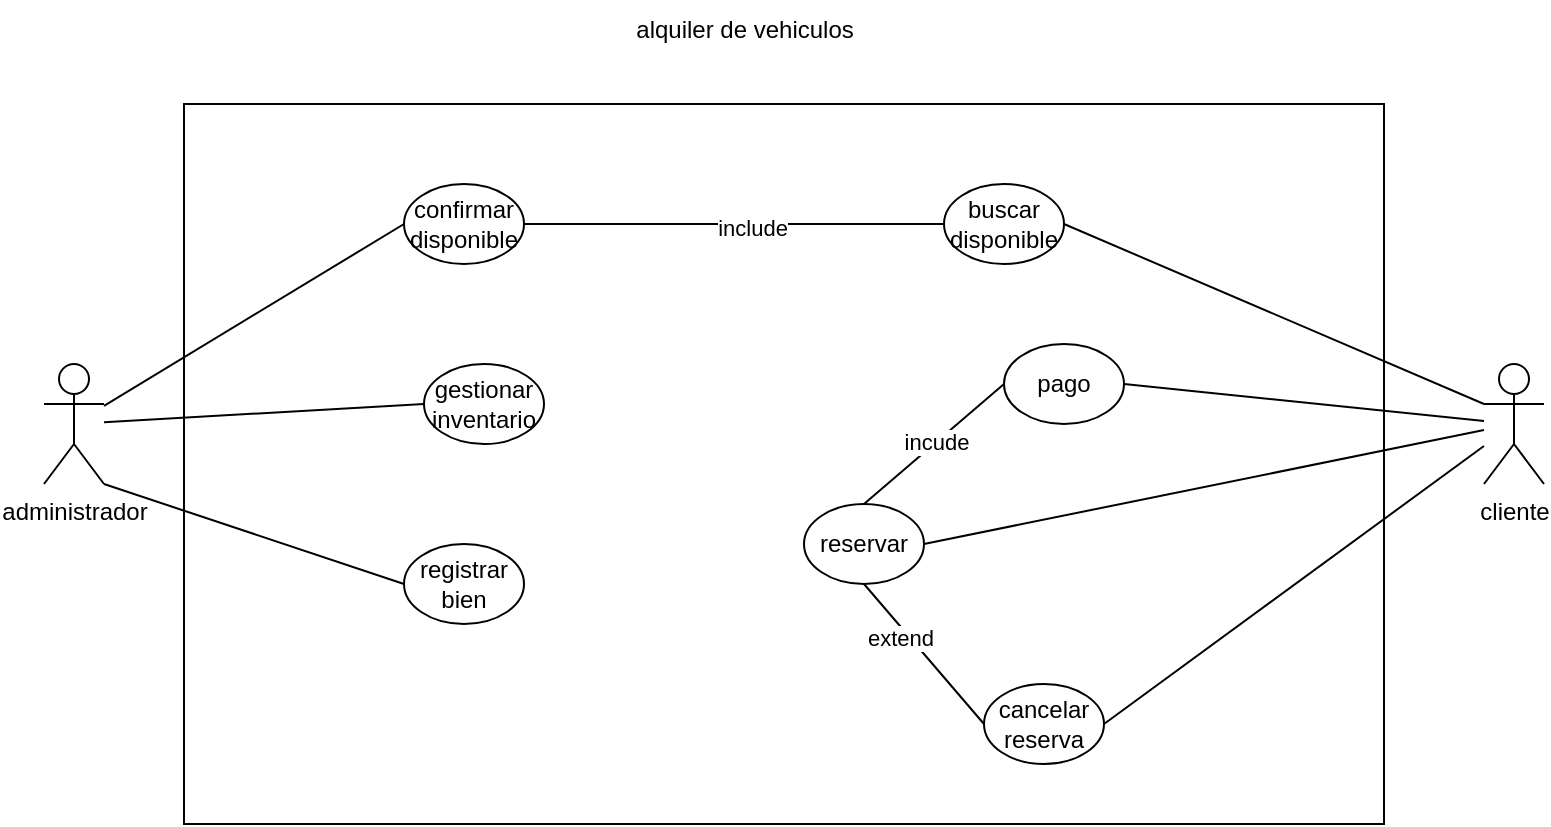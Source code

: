 <mxfile version="28.1.1">
  <diagram id="XFY0xIjKu-s1DuR68IlO" name="Página-1">
    <mxGraphModel dx="1026" dy="486" grid="1" gridSize="10" guides="1" tooltips="1" connect="1" arrows="1" fold="1" page="1" pageScale="1" pageWidth="827" pageHeight="1169" math="0" shadow="0">
      <root>
        <mxCell id="0" />
        <mxCell id="1" parent="0" />
        <mxCell id="DXSWYswNEpqpPx2HcGsN-1" value="" style="rounded=0;whiteSpace=wrap;html=1;" vertex="1" parent="1">
          <mxGeometry x="120" y="80" width="600" height="360" as="geometry" />
        </mxCell>
        <mxCell id="DXSWYswNEpqpPx2HcGsN-2" value="administrador" style="shape=umlActor;verticalLabelPosition=bottom;verticalAlign=top;html=1;outlineConnect=0;" vertex="1" parent="1">
          <mxGeometry x="50" y="210" width="30" height="60" as="geometry" />
        </mxCell>
        <mxCell id="DXSWYswNEpqpPx2HcGsN-3" value="cliente" style="shape=umlActor;verticalLabelPosition=bottom;verticalAlign=top;html=1;outlineConnect=0;" vertex="1" parent="1">
          <mxGeometry x="770" y="210" width="30" height="60" as="geometry" />
        </mxCell>
        <mxCell id="DXSWYswNEpqpPx2HcGsN-4" value="alquiler de vehiculos" style="text;html=1;align=center;verticalAlign=middle;resizable=0;points=[];autosize=1;strokeColor=none;fillColor=none;" vertex="1" parent="1">
          <mxGeometry x="335" y="28" width="130" height="30" as="geometry" />
        </mxCell>
        <mxCell id="DXSWYswNEpqpPx2HcGsN-5" value="buscar disponible" style="ellipse;whiteSpace=wrap;html=1;" vertex="1" parent="1">
          <mxGeometry x="500" y="120" width="60" height="40" as="geometry" />
        </mxCell>
        <mxCell id="DXSWYswNEpqpPx2HcGsN-8" value="reservar&lt;span style=&quot;color: rgba(0, 0, 0, 0); font-family: monospace; font-size: 0px; text-align: start; text-wrap-mode: nowrap;&quot;&gt;%3CmxGraphModel%3E%3Croot%3E%3CmxCell%20id%3D%220%22%2F%3E%3CmxCell%20id%3D%221%22%20parent%3D%220%22%2F%3E%3CmxCell%20id%3D%222%22%20value%3D%22buscar%20disponible%22%20style%3D%22ellipse%3BwhiteSpace%3Dwrap%3Bhtml%3D1%3B%22%20vertex%3D%221%22%20parent%3D%221%22%3E%3CmxGeometry%20x%3D%22530%22%20y%3D%22120%22%20width%3D%2260%22%20height%3D%2240%22%20as%3D%22geometry%22%2F%3E%3C%2FmxCell%3E%3C%2Froot%3E%3C%2FmxGraphModel%3E&lt;/span&gt;" style="ellipse;whiteSpace=wrap;html=1;" vertex="1" parent="1">
          <mxGeometry x="430" y="280" width="60" height="40" as="geometry" />
        </mxCell>
        <mxCell id="DXSWYswNEpqpPx2HcGsN-9" value="pago" style="ellipse;whiteSpace=wrap;html=1;" vertex="1" parent="1">
          <mxGeometry x="530" y="200" width="60" height="40" as="geometry" />
        </mxCell>
        <mxCell id="DXSWYswNEpqpPx2HcGsN-10" value="cancelar reserva" style="ellipse;whiteSpace=wrap;html=1;" vertex="1" parent="1">
          <mxGeometry x="520" y="370" width="60" height="40" as="geometry" />
        </mxCell>
        <mxCell id="DXSWYswNEpqpPx2HcGsN-11" value="confirmar disponible" style="ellipse;whiteSpace=wrap;html=1;" vertex="1" parent="1">
          <mxGeometry x="230" y="120" width="60" height="40" as="geometry" />
        </mxCell>
        <mxCell id="DXSWYswNEpqpPx2HcGsN-12" value="gestionar inventario" style="ellipse;whiteSpace=wrap;html=1;" vertex="1" parent="1">
          <mxGeometry x="240" y="210" width="60" height="40" as="geometry" />
        </mxCell>
        <mxCell id="DXSWYswNEpqpPx2HcGsN-13" value="registrar bien" style="ellipse;whiteSpace=wrap;html=1;" vertex="1" parent="1">
          <mxGeometry x="230" y="300" width="60" height="40" as="geometry" />
        </mxCell>
        <mxCell id="DXSWYswNEpqpPx2HcGsN-14" value="" style="endArrow=none;html=1;rounded=0;exitX=0;exitY=0.5;exitDx=0;exitDy=0;" edge="1" parent="1" source="DXSWYswNEpqpPx2HcGsN-11" target="DXSWYswNEpqpPx2HcGsN-2">
          <mxGeometry width="50" height="50" relative="1" as="geometry">
            <mxPoint x="370" y="300" as="sourcePoint" />
            <mxPoint x="420" y="250" as="targetPoint" />
          </mxGeometry>
        </mxCell>
        <mxCell id="DXSWYswNEpqpPx2HcGsN-16" value="" style="endArrow=none;html=1;rounded=0;exitX=0;exitY=0.5;exitDx=0;exitDy=0;" edge="1" parent="1" source="DXSWYswNEpqpPx2HcGsN-12" target="DXSWYswNEpqpPx2HcGsN-2">
          <mxGeometry width="50" height="50" relative="1" as="geometry">
            <mxPoint x="340" y="250" as="sourcePoint" />
            <mxPoint x="190" y="341" as="targetPoint" />
          </mxGeometry>
        </mxCell>
        <mxCell id="DXSWYswNEpqpPx2HcGsN-17" value="" style="endArrow=none;html=1;rounded=0;exitX=0;exitY=0.5;exitDx=0;exitDy=0;entryX=1;entryY=1;entryDx=0;entryDy=0;entryPerimeter=0;" edge="1" parent="1" source="DXSWYswNEpqpPx2HcGsN-13" target="DXSWYswNEpqpPx2HcGsN-2">
          <mxGeometry width="50" height="50" relative="1" as="geometry">
            <mxPoint x="360" y="330" as="sourcePoint" />
            <mxPoint x="210" y="421" as="targetPoint" />
          </mxGeometry>
        </mxCell>
        <mxCell id="DXSWYswNEpqpPx2HcGsN-18" value="" style="endArrow=none;html=1;rounded=0;entryX=1;entryY=0.5;entryDx=0;entryDy=0;" edge="1" parent="1" source="DXSWYswNEpqpPx2HcGsN-3" target="DXSWYswNEpqpPx2HcGsN-8">
          <mxGeometry width="50" height="50" relative="1" as="geometry">
            <mxPoint x="810" y="120" as="sourcePoint" />
            <mxPoint x="660" y="211" as="targetPoint" />
          </mxGeometry>
        </mxCell>
        <mxCell id="DXSWYswNEpqpPx2HcGsN-19" value="" style="endArrow=none;html=1;rounded=0;entryX=1;entryY=0.5;entryDx=0;entryDy=0;" edge="1" parent="1" source="DXSWYswNEpqpPx2HcGsN-3" target="DXSWYswNEpqpPx2HcGsN-9">
          <mxGeometry width="50" height="50" relative="1" as="geometry">
            <mxPoint x="810" y="230" as="sourcePoint" />
            <mxPoint x="660" y="321" as="targetPoint" />
          </mxGeometry>
        </mxCell>
        <mxCell id="DXSWYswNEpqpPx2HcGsN-20" value="" style="endArrow=none;html=1;rounded=0;entryX=1;entryY=0.5;entryDx=0;entryDy=0;" edge="1" parent="1" source="DXSWYswNEpqpPx2HcGsN-3" target="DXSWYswNEpqpPx2HcGsN-10">
          <mxGeometry width="50" height="50" relative="1" as="geometry">
            <mxPoint x="800" y="380" as="sourcePoint" />
            <mxPoint x="650" y="471" as="targetPoint" />
          </mxGeometry>
        </mxCell>
        <mxCell id="DXSWYswNEpqpPx2HcGsN-21" value="" style="endArrow=none;html=1;rounded=0;exitX=0;exitY=0.333;exitDx=0;exitDy=0;entryX=1;entryY=0.5;entryDx=0;entryDy=0;exitPerimeter=0;" edge="1" parent="1" source="DXSWYswNEpqpPx2HcGsN-3" target="DXSWYswNEpqpPx2HcGsN-5">
          <mxGeometry width="50" height="50" relative="1" as="geometry">
            <mxPoint x="800" y="100" as="sourcePoint" />
            <mxPoint x="650" y="191" as="targetPoint" />
          </mxGeometry>
        </mxCell>
        <mxCell id="DXSWYswNEpqpPx2HcGsN-22" value="" style="endArrow=none;html=1;rounded=0;exitX=0;exitY=0.5;exitDx=0;exitDy=0;entryX=1;entryY=0.5;entryDx=0;entryDy=0;" edge="1" parent="1" source="DXSWYswNEpqpPx2HcGsN-5" target="DXSWYswNEpqpPx2HcGsN-11">
          <mxGeometry width="50" height="50" relative="1" as="geometry">
            <mxPoint x="530" y="130" as="sourcePoint" />
            <mxPoint x="380" y="221" as="targetPoint" />
          </mxGeometry>
        </mxCell>
        <mxCell id="DXSWYswNEpqpPx2HcGsN-25" value="include" style="edgeLabel;html=1;align=center;verticalAlign=middle;resizable=0;points=[];" vertex="1" connectable="0" parent="DXSWYswNEpqpPx2HcGsN-22">
          <mxGeometry x="-0.08" y="2" relative="1" as="geometry">
            <mxPoint as="offset" />
          </mxGeometry>
        </mxCell>
        <mxCell id="DXSWYswNEpqpPx2HcGsN-23" value="" style="endArrow=none;html=1;rounded=0;exitX=0;exitY=0.5;exitDx=0;exitDy=0;entryX=0.5;entryY=0;entryDx=0;entryDy=0;" edge="1" parent="1" source="DXSWYswNEpqpPx2HcGsN-9" target="DXSWYswNEpqpPx2HcGsN-8">
          <mxGeometry width="50" height="50" relative="1" as="geometry">
            <mxPoint x="680" y="270" as="sourcePoint" />
            <mxPoint x="530" y="361" as="targetPoint" />
          </mxGeometry>
        </mxCell>
        <mxCell id="DXSWYswNEpqpPx2HcGsN-26" value="incude" style="edgeLabel;html=1;align=center;verticalAlign=middle;resizable=0;points=[];" vertex="1" connectable="0" parent="DXSWYswNEpqpPx2HcGsN-23">
          <mxGeometry x="-0.032" relative="1" as="geometry">
            <mxPoint as="offset" />
          </mxGeometry>
        </mxCell>
        <mxCell id="DXSWYswNEpqpPx2HcGsN-24" value="" style="endArrow=none;html=1;rounded=0;exitX=0;exitY=0.5;exitDx=0;exitDy=0;entryX=0.5;entryY=1;entryDx=0;entryDy=0;" edge="1" parent="1" source="DXSWYswNEpqpPx2HcGsN-10" target="DXSWYswNEpqpPx2HcGsN-8">
          <mxGeometry width="50" height="50" relative="1" as="geometry">
            <mxPoint x="550" y="370" as="sourcePoint" />
            <mxPoint x="400" y="461" as="targetPoint" />
          </mxGeometry>
        </mxCell>
        <mxCell id="DXSWYswNEpqpPx2HcGsN-27" value="extend" style="edgeLabel;html=1;align=center;verticalAlign=middle;resizable=0;points=[];" vertex="1" connectable="0" parent="DXSWYswNEpqpPx2HcGsN-24">
          <mxGeometry x="0.309" y="4" relative="1" as="geometry">
            <mxPoint as="offset" />
          </mxGeometry>
        </mxCell>
      </root>
    </mxGraphModel>
  </diagram>
</mxfile>
